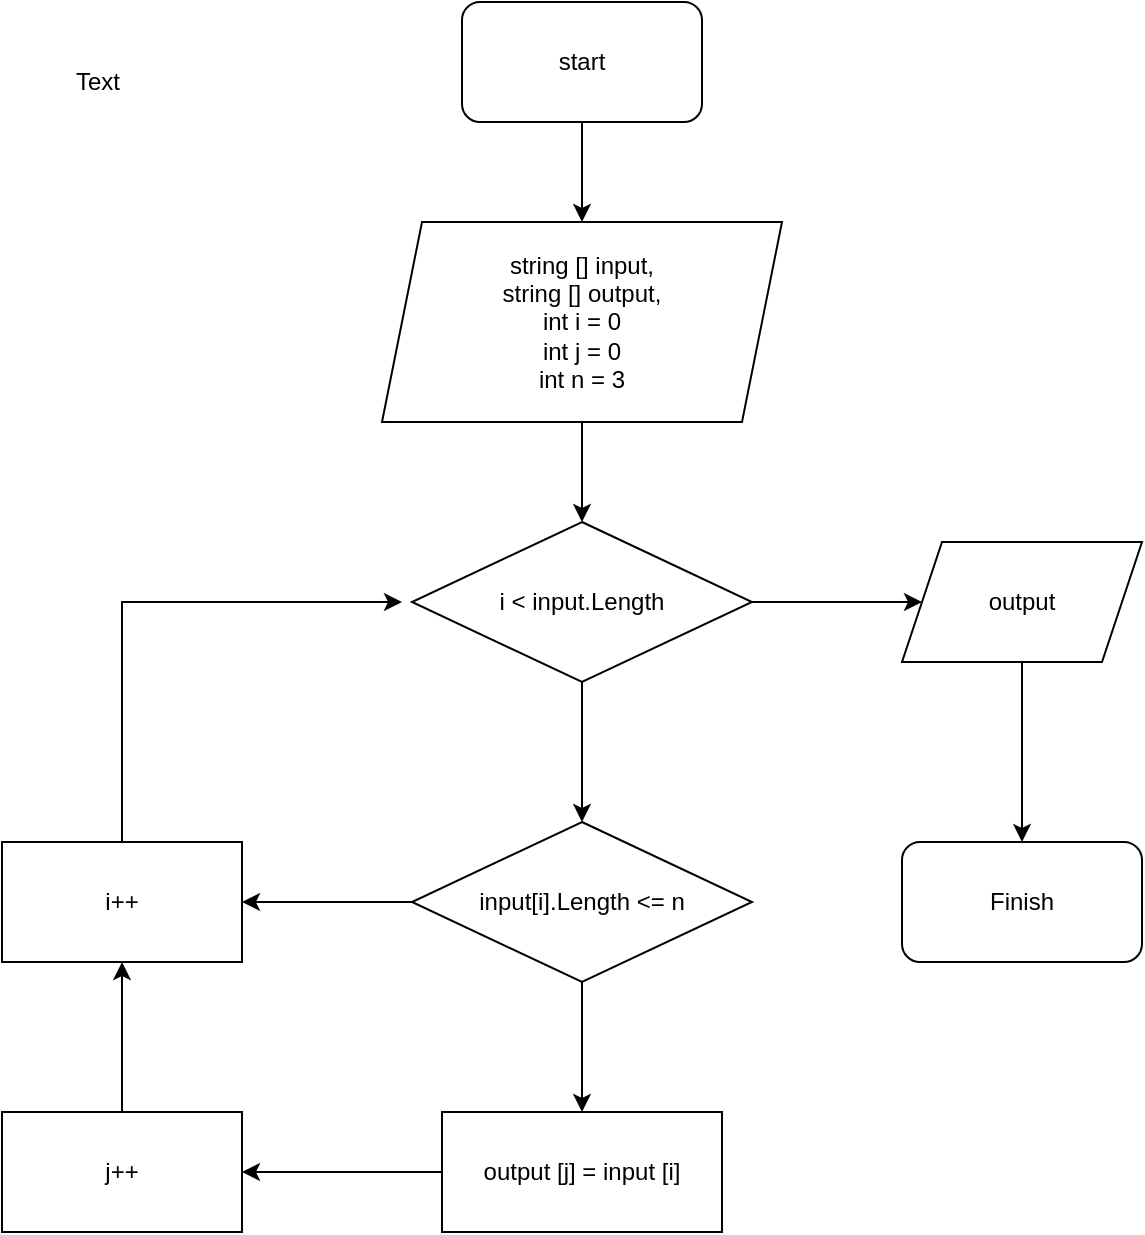 <mxfile version="12.2.4" pages="1"><diagram id="GDSQeYdqqVMaYWDiulho" name="Page-1"><mxGraphModel dx="650" dy="453" grid="1" gridSize="10" guides="1" tooltips="1" connect="1" arrows="1" fold="1" page="1" pageScale="1" pageWidth="827" pageHeight="1169" math="0" shadow="0"><root><mxCell id="0"/><mxCell id="1" parent="0"/><mxCell id="2" value="Text" style="text;html=1;resizable=0;points=[];autosize=1;align=left;verticalAlign=top;spacingTop=-4;" parent="1" vertex="1"><mxGeometry x="35" y="30" width="40" height="20" as="geometry"/></mxCell><mxCell id="CTM-fpP7zS7P3Xyic5YG-2" style="edgeStyle=orthogonalEdgeStyle;rounded=0;orthogonalLoop=1;jettySize=auto;html=1;exitX=0.5;exitY=1;exitDx=0;exitDy=0;" edge="1" parent="1" source="CTM-fpP7zS7P3Xyic5YG-3" target="CTM-fpP7zS7P3Xyic5YG-5"><mxGeometry relative="1" as="geometry"/></mxCell><mxCell id="CTM-fpP7zS7P3Xyic5YG-3" value="start" style="rounded=1;whiteSpace=wrap;html=1;" vertex="1" parent="1"><mxGeometry x="230" width="120" height="60" as="geometry"/></mxCell><mxCell id="CTM-fpP7zS7P3Xyic5YG-4" style="edgeStyle=orthogonalEdgeStyle;rounded=0;orthogonalLoop=1;jettySize=auto;html=1;entryX=0.5;entryY=0;entryDx=0;entryDy=0;" edge="1" parent="1" source="CTM-fpP7zS7P3Xyic5YG-5" target="CTM-fpP7zS7P3Xyic5YG-8"><mxGeometry relative="1" as="geometry"/></mxCell><mxCell id="CTM-fpP7zS7P3Xyic5YG-5" value="string [] input,&lt;br&gt;string [] output,&lt;br&gt;int i = 0&lt;br&gt;int j = 0&lt;br&gt;int n = 3" style="shape=parallelogram;perimeter=parallelogramPerimeter;whiteSpace=wrap;html=1;fixedSize=1;" vertex="1" parent="1"><mxGeometry x="190" y="110" width="200" height="100" as="geometry"/></mxCell><mxCell id="CTM-fpP7zS7P3Xyic5YG-6" style="edgeStyle=orthogonalEdgeStyle;rounded=0;orthogonalLoop=1;jettySize=auto;html=1;exitX=0.5;exitY=1;exitDx=0;exitDy=0;entryX=0.5;entryY=0;entryDx=0;entryDy=0;" edge="1" parent="1" source="CTM-fpP7zS7P3Xyic5YG-8" target="CTM-fpP7zS7P3Xyic5YG-11"><mxGeometry relative="1" as="geometry"/></mxCell><mxCell id="CTM-fpP7zS7P3Xyic5YG-7" style="edgeStyle=orthogonalEdgeStyle;rounded=0;orthogonalLoop=1;jettySize=auto;html=1;" edge="1" parent="1" source="CTM-fpP7zS7P3Xyic5YG-8" target="CTM-fpP7zS7P3Xyic5YG-15"><mxGeometry relative="1" as="geometry"/></mxCell><mxCell id="CTM-fpP7zS7P3Xyic5YG-8" value="i &amp;lt; input.Length" style="rhombus;whiteSpace=wrap;html=1;" vertex="1" parent="1"><mxGeometry x="205" y="260" width="170" height="80" as="geometry"/></mxCell><mxCell id="CTM-fpP7zS7P3Xyic5YG-9" style="edgeStyle=orthogonalEdgeStyle;rounded=0;orthogonalLoop=1;jettySize=auto;html=1;entryX=0.5;entryY=0;entryDx=0;entryDy=0;" edge="1" parent="1" source="CTM-fpP7zS7P3Xyic5YG-11" target="CTM-fpP7zS7P3Xyic5YG-13"><mxGeometry relative="1" as="geometry"/></mxCell><mxCell id="CTM-fpP7zS7P3Xyic5YG-10" style="edgeStyle=orthogonalEdgeStyle;rounded=0;orthogonalLoop=1;jettySize=auto;html=1;entryX=1;entryY=0.5;entryDx=0;entryDy=0;" edge="1" parent="1" source="CTM-fpP7zS7P3Xyic5YG-11" target="CTM-fpP7zS7P3Xyic5YG-18"><mxGeometry relative="1" as="geometry"/></mxCell><mxCell id="CTM-fpP7zS7P3Xyic5YG-11" value="input[i].Length &amp;lt;= n" style="rhombus;whiteSpace=wrap;html=1;" vertex="1" parent="1"><mxGeometry x="205" y="410" width="170" height="80" as="geometry"/></mxCell><mxCell id="CTM-fpP7zS7P3Xyic5YG-12" style="edgeStyle=orthogonalEdgeStyle;rounded=0;orthogonalLoop=1;jettySize=auto;html=1;" edge="1" parent="1" source="CTM-fpP7zS7P3Xyic5YG-13"><mxGeometry relative="1" as="geometry"><mxPoint x="120" y="585" as="targetPoint"/></mxGeometry></mxCell><mxCell id="CTM-fpP7zS7P3Xyic5YG-13" value="output [j] = input [i]" style="rounded=0;whiteSpace=wrap;html=1;" vertex="1" parent="1"><mxGeometry x="220" y="555" width="140" height="60" as="geometry"/></mxCell><mxCell id="CTM-fpP7zS7P3Xyic5YG-14" style="edgeStyle=orthogonalEdgeStyle;rounded=0;orthogonalLoop=1;jettySize=auto;html=1;entryX=0.5;entryY=0;entryDx=0;entryDy=0;" edge="1" parent="1" source="CTM-fpP7zS7P3Xyic5YG-15" target="CTM-fpP7zS7P3Xyic5YG-16"><mxGeometry relative="1" as="geometry"/></mxCell><mxCell id="CTM-fpP7zS7P3Xyic5YG-15" value="output" style="shape=parallelogram;perimeter=parallelogramPerimeter;whiteSpace=wrap;html=1;fixedSize=1;" vertex="1" parent="1"><mxGeometry x="450" y="270" width="120" height="60" as="geometry"/></mxCell><mxCell id="CTM-fpP7zS7P3Xyic5YG-16" value="Finish" style="rounded=1;whiteSpace=wrap;html=1;" vertex="1" parent="1"><mxGeometry x="450" y="420" width="120" height="60" as="geometry"/></mxCell><mxCell id="CTM-fpP7zS7P3Xyic5YG-17" style="edgeStyle=orthogonalEdgeStyle;rounded=0;orthogonalLoop=1;jettySize=auto;html=1;" edge="1" parent="1" source="CTM-fpP7zS7P3Xyic5YG-18"><mxGeometry relative="1" as="geometry"><mxPoint x="200" y="300" as="targetPoint"/><Array as="points"><mxPoint x="60" y="300"/></Array></mxGeometry></mxCell><mxCell id="CTM-fpP7zS7P3Xyic5YG-18" value="i++" style="rounded=0;whiteSpace=wrap;html=1;" vertex="1" parent="1"><mxGeometry y="420" width="120" height="60" as="geometry"/></mxCell><mxCell id="CTM-fpP7zS7P3Xyic5YG-19" style="edgeStyle=orthogonalEdgeStyle;rounded=0;orthogonalLoop=1;jettySize=auto;html=1;entryX=0.5;entryY=1;entryDx=0;entryDy=0;" edge="1" parent="1" source="CTM-fpP7zS7P3Xyic5YG-20" target="CTM-fpP7zS7P3Xyic5YG-18"><mxGeometry relative="1" as="geometry"/></mxCell><mxCell id="CTM-fpP7zS7P3Xyic5YG-20" value="j++" style="rounded=0;whiteSpace=wrap;html=1;" vertex="1" parent="1"><mxGeometry y="555" width="120" height="60" as="geometry"/></mxCell></root></mxGraphModel></diagram></mxfile>